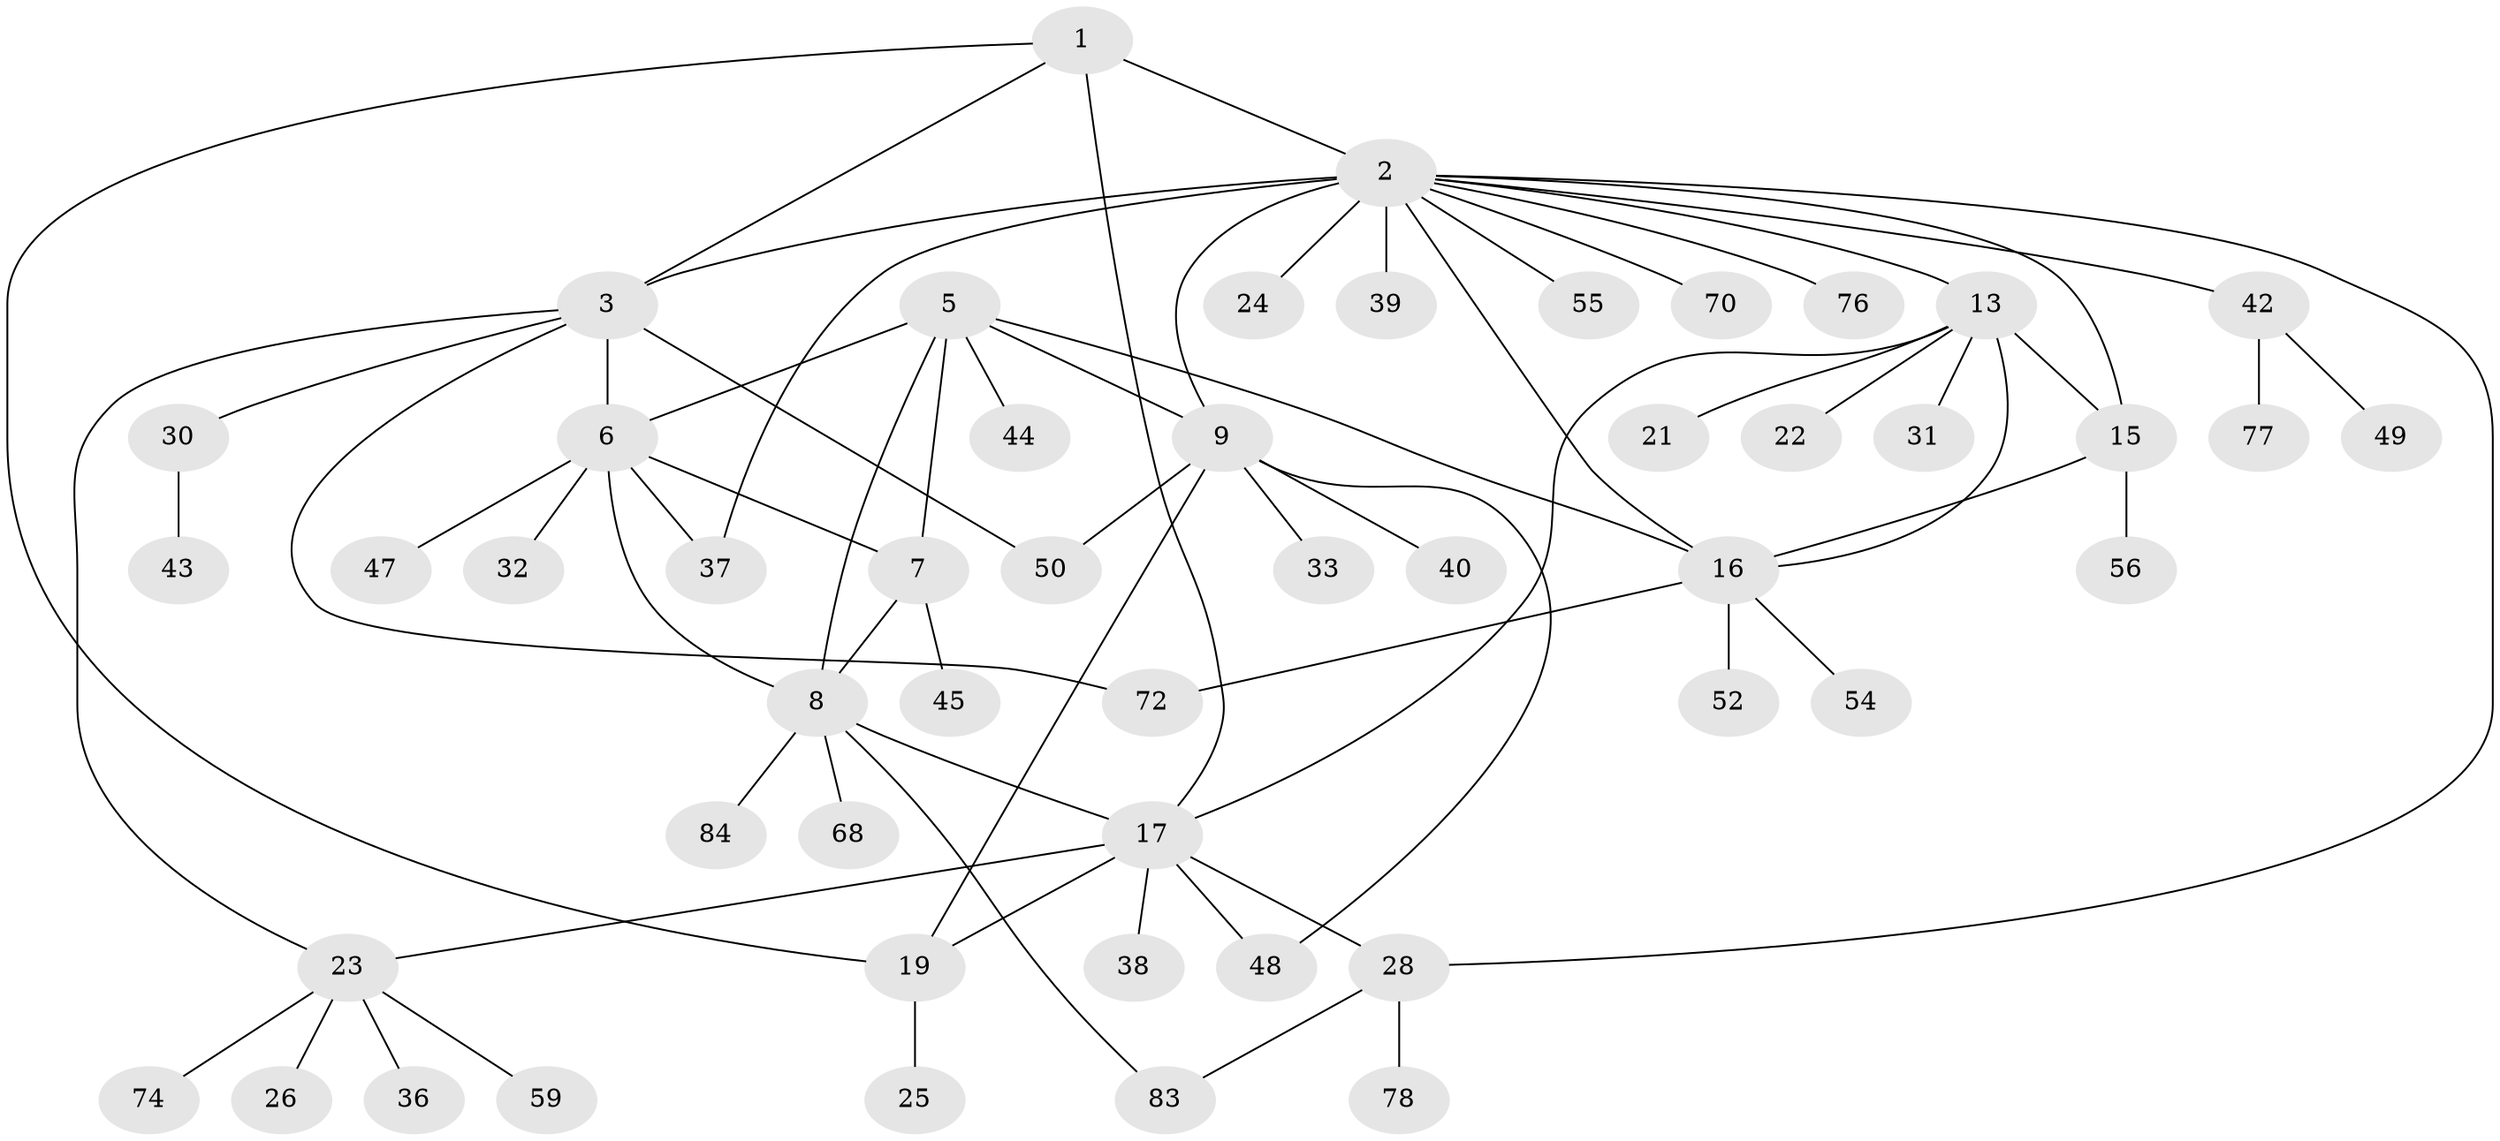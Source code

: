 // original degree distribution, {5: 0.046511627906976744, 8: 0.046511627906976744, 6: 0.05813953488372093, 9: 0.023255813953488372, 4: 0.03488372093023256, 12: 0.011627906976744186, 7: 0.03488372093023256, 1: 0.5581395348837209, 2: 0.1511627906976744, 3: 0.03488372093023256}
// Generated by graph-tools (version 1.1) at 2025/19/03/04/25 18:19:37]
// undirected, 51 vertices, 70 edges
graph export_dot {
graph [start="1"]
  node [color=gray90,style=filled];
  1;
  2 [super="+4+14"];
  3;
  5;
  6 [super="+71+29"];
  7;
  8 [super="+27"];
  9 [super="+11+10+12+46+86+79+58+63+53"];
  13 [super="+41+35"];
  15 [super="+34+69+82"];
  16;
  17 [super="+20+18"];
  19 [super="+66"];
  21;
  22;
  23;
  24;
  25;
  26;
  28 [super="+57"];
  30;
  31;
  32 [super="+51"];
  33;
  36;
  37;
  38;
  39;
  40;
  42;
  43;
  44;
  45;
  47 [super="+64"];
  48;
  49;
  50 [super="+85+62"];
  52;
  54;
  55;
  56;
  59;
  68;
  70;
  72;
  74;
  76;
  77;
  78;
  83;
  84;
  1 -- 2 [weight=2];
  1 -- 3;
  1 -- 17;
  1 -- 19;
  2 -- 3 [weight=2];
  2 -- 28;
  2 -- 39;
  2 -- 70;
  2 -- 76;
  2 -- 55;
  2 -- 42;
  2 -- 9 [weight=2];
  2 -- 16;
  2 -- 37;
  2 -- 24;
  2 -- 13;
  2 -- 15;
  3 -- 6;
  3 -- 23;
  3 -- 30;
  3 -- 72;
  3 -- 50;
  5 -- 6;
  5 -- 7;
  5 -- 8;
  5 -- 16;
  5 -- 44;
  5 -- 9;
  6 -- 7;
  6 -- 8;
  6 -- 32;
  6 -- 37;
  6 -- 47;
  7 -- 8;
  7 -- 45;
  8 -- 68;
  8 -- 83;
  8 -- 84;
  8 -- 17;
  9 -- 33;
  9 -- 40;
  9 -- 50;
  9 -- 19;
  9 -- 48;
  13 -- 15;
  13 -- 16;
  13 -- 17;
  13 -- 21;
  13 -- 22;
  13 -- 31;
  15 -- 16;
  15 -- 56;
  16 -- 52;
  16 -- 54;
  16 -- 72;
  17 -- 19 [weight=3];
  17 -- 28;
  17 -- 48;
  17 -- 23;
  17 -- 38;
  19 -- 25;
  23 -- 26;
  23 -- 36;
  23 -- 59;
  23 -- 74;
  28 -- 78;
  28 -- 83;
  30 -- 43;
  42 -- 49;
  42 -- 77;
}
